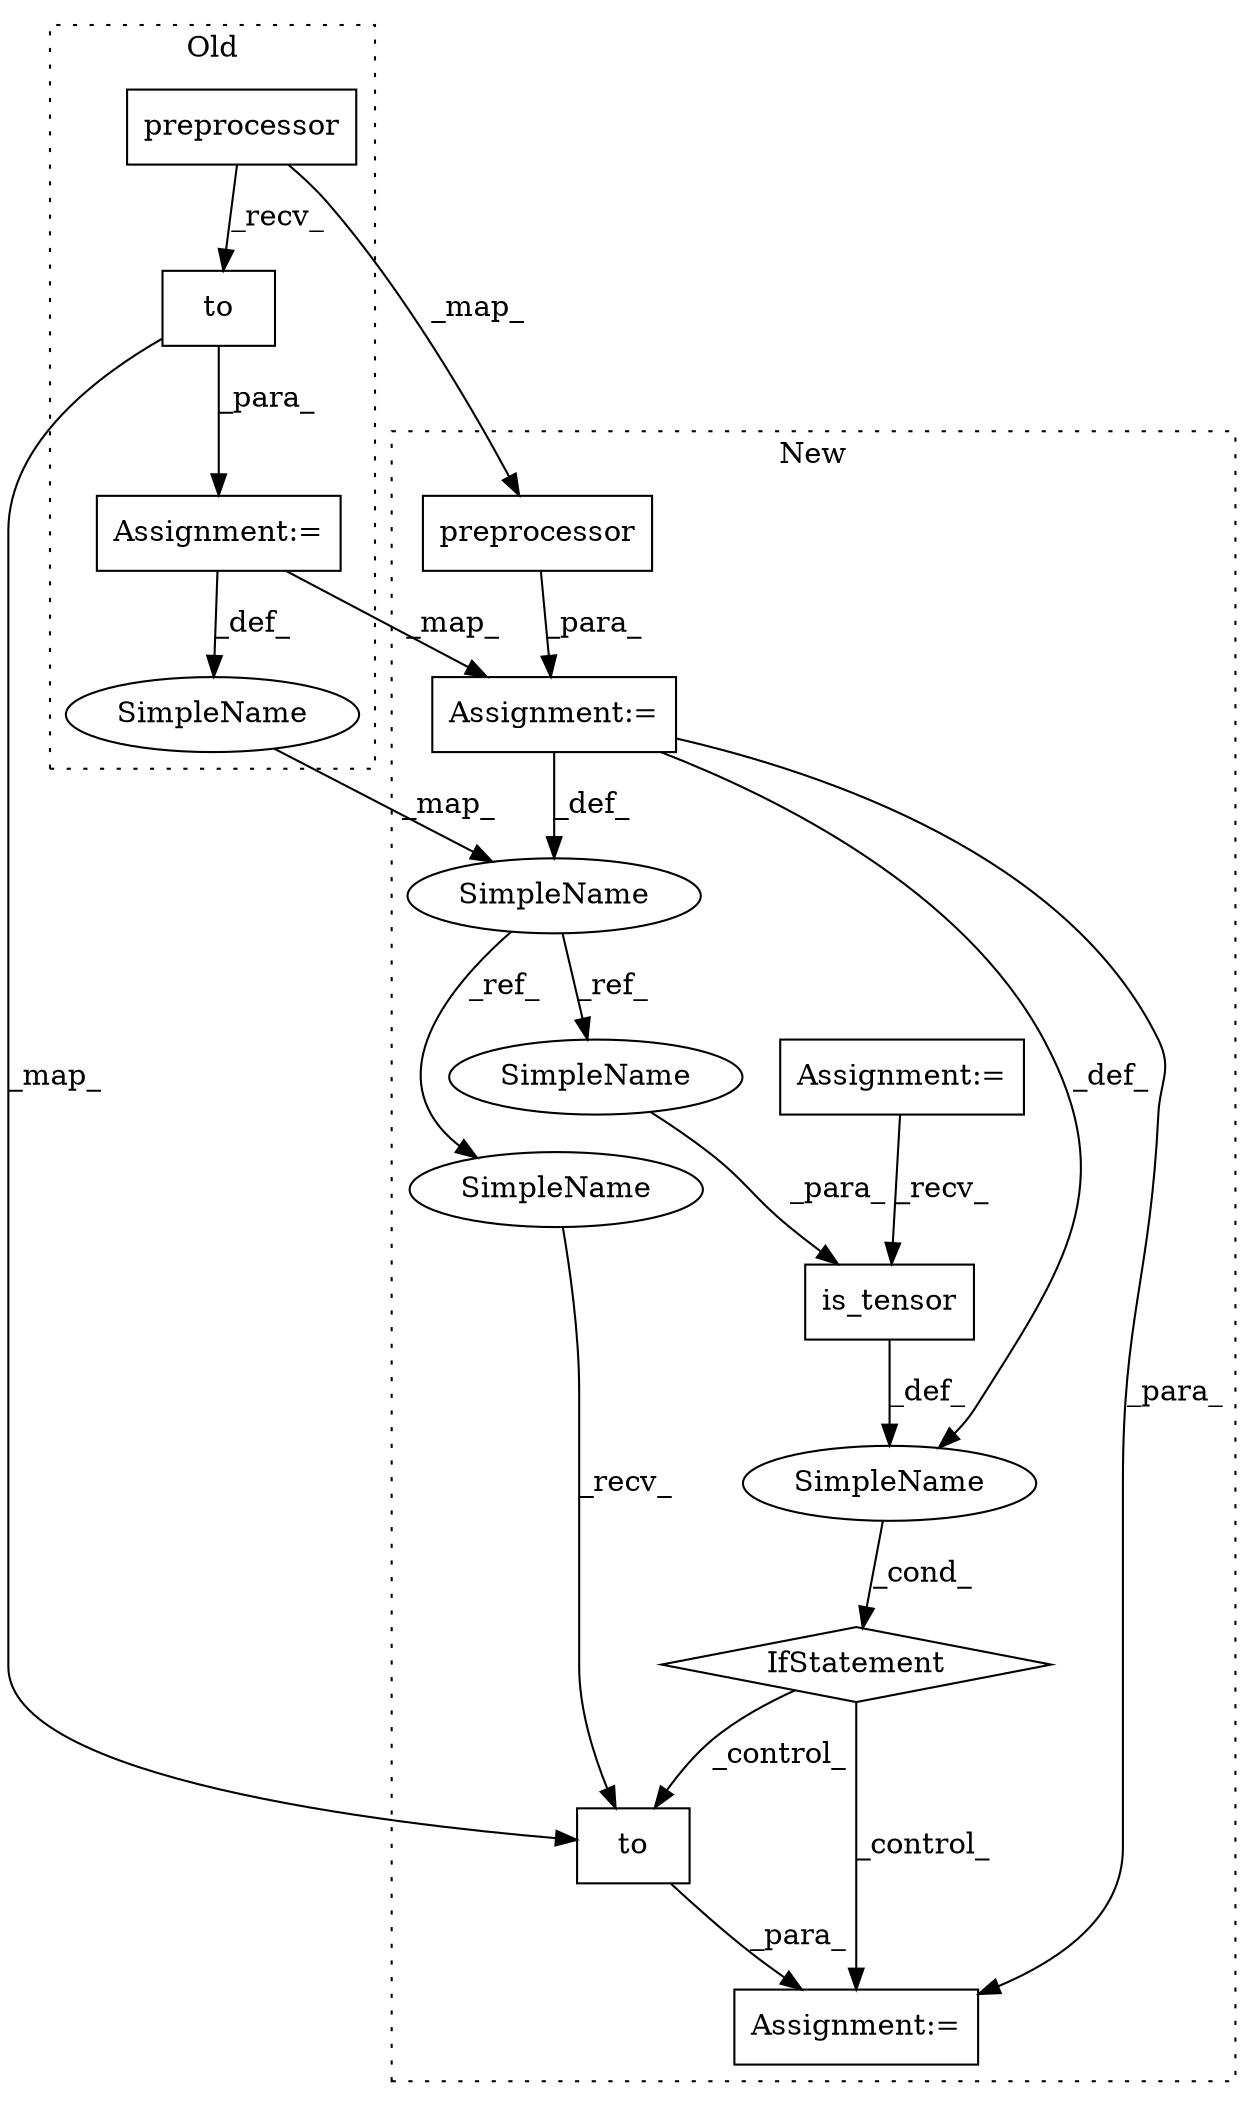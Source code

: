 digraph G {
subgraph cluster0 {
1 [label="preprocessor" a="32" s="3249,3268" l="13,1" shape="box"];
4 [label="Assignment:=" a="7" s="3243" l="1" shape="box"];
7 [label="SimpleName" a="42" s="3237" l="6" shape="ellipse"];
9 [label="to" a="32" s="3270,3284" l="3,1" shape="box"];
label = "Old";
style="dotted";
}
subgraph cluster1 {
2 [label="preprocessor" a="32" s="3347,3366" l="13,1" shape="box"];
3 [label="Assignment:=" a="7" s="3341" l="1" shape="box"];
5 [label="is_tensor" a="32" s="3385,3401" l="10,1" shape="box"];
6 [label="SimpleName" a="42" s="3335" l="6" shape="ellipse"];
8 [label="to" a="32" s="3428,3442" l="3,1" shape="box"];
10 [label="SimpleName" a="42" s="" l="" shape="ellipse"];
11 [label="IfStatement" a="25" s="3375,3402" l="4,2" shape="diamond"];
12 [label="Assignment:=" a="7" s="3162" l="5" shape="box"];
13 [label="Assignment:=" a="7" s="3420" l="1" shape="box"];
14 [label="SimpleName" a="42" s="3421" l="6" shape="ellipse"];
15 [label="SimpleName" a="42" s="3395" l="6" shape="ellipse"];
label = "New";
style="dotted";
}
1 -> 2 [label="_map_"];
1 -> 9 [label="_recv_"];
2 -> 3 [label="_para_"];
3 -> 10 [label="_def_"];
3 -> 13 [label="_para_"];
3 -> 6 [label="_def_"];
4 -> 3 [label="_map_"];
4 -> 7 [label="_def_"];
5 -> 10 [label="_def_"];
6 -> 14 [label="_ref_"];
6 -> 15 [label="_ref_"];
7 -> 6 [label="_map_"];
8 -> 13 [label="_para_"];
9 -> 8 [label="_map_"];
9 -> 4 [label="_para_"];
10 -> 11 [label="_cond_"];
11 -> 8 [label="_control_"];
11 -> 13 [label="_control_"];
12 -> 5 [label="_recv_"];
14 -> 8 [label="_recv_"];
15 -> 5 [label="_para_"];
}